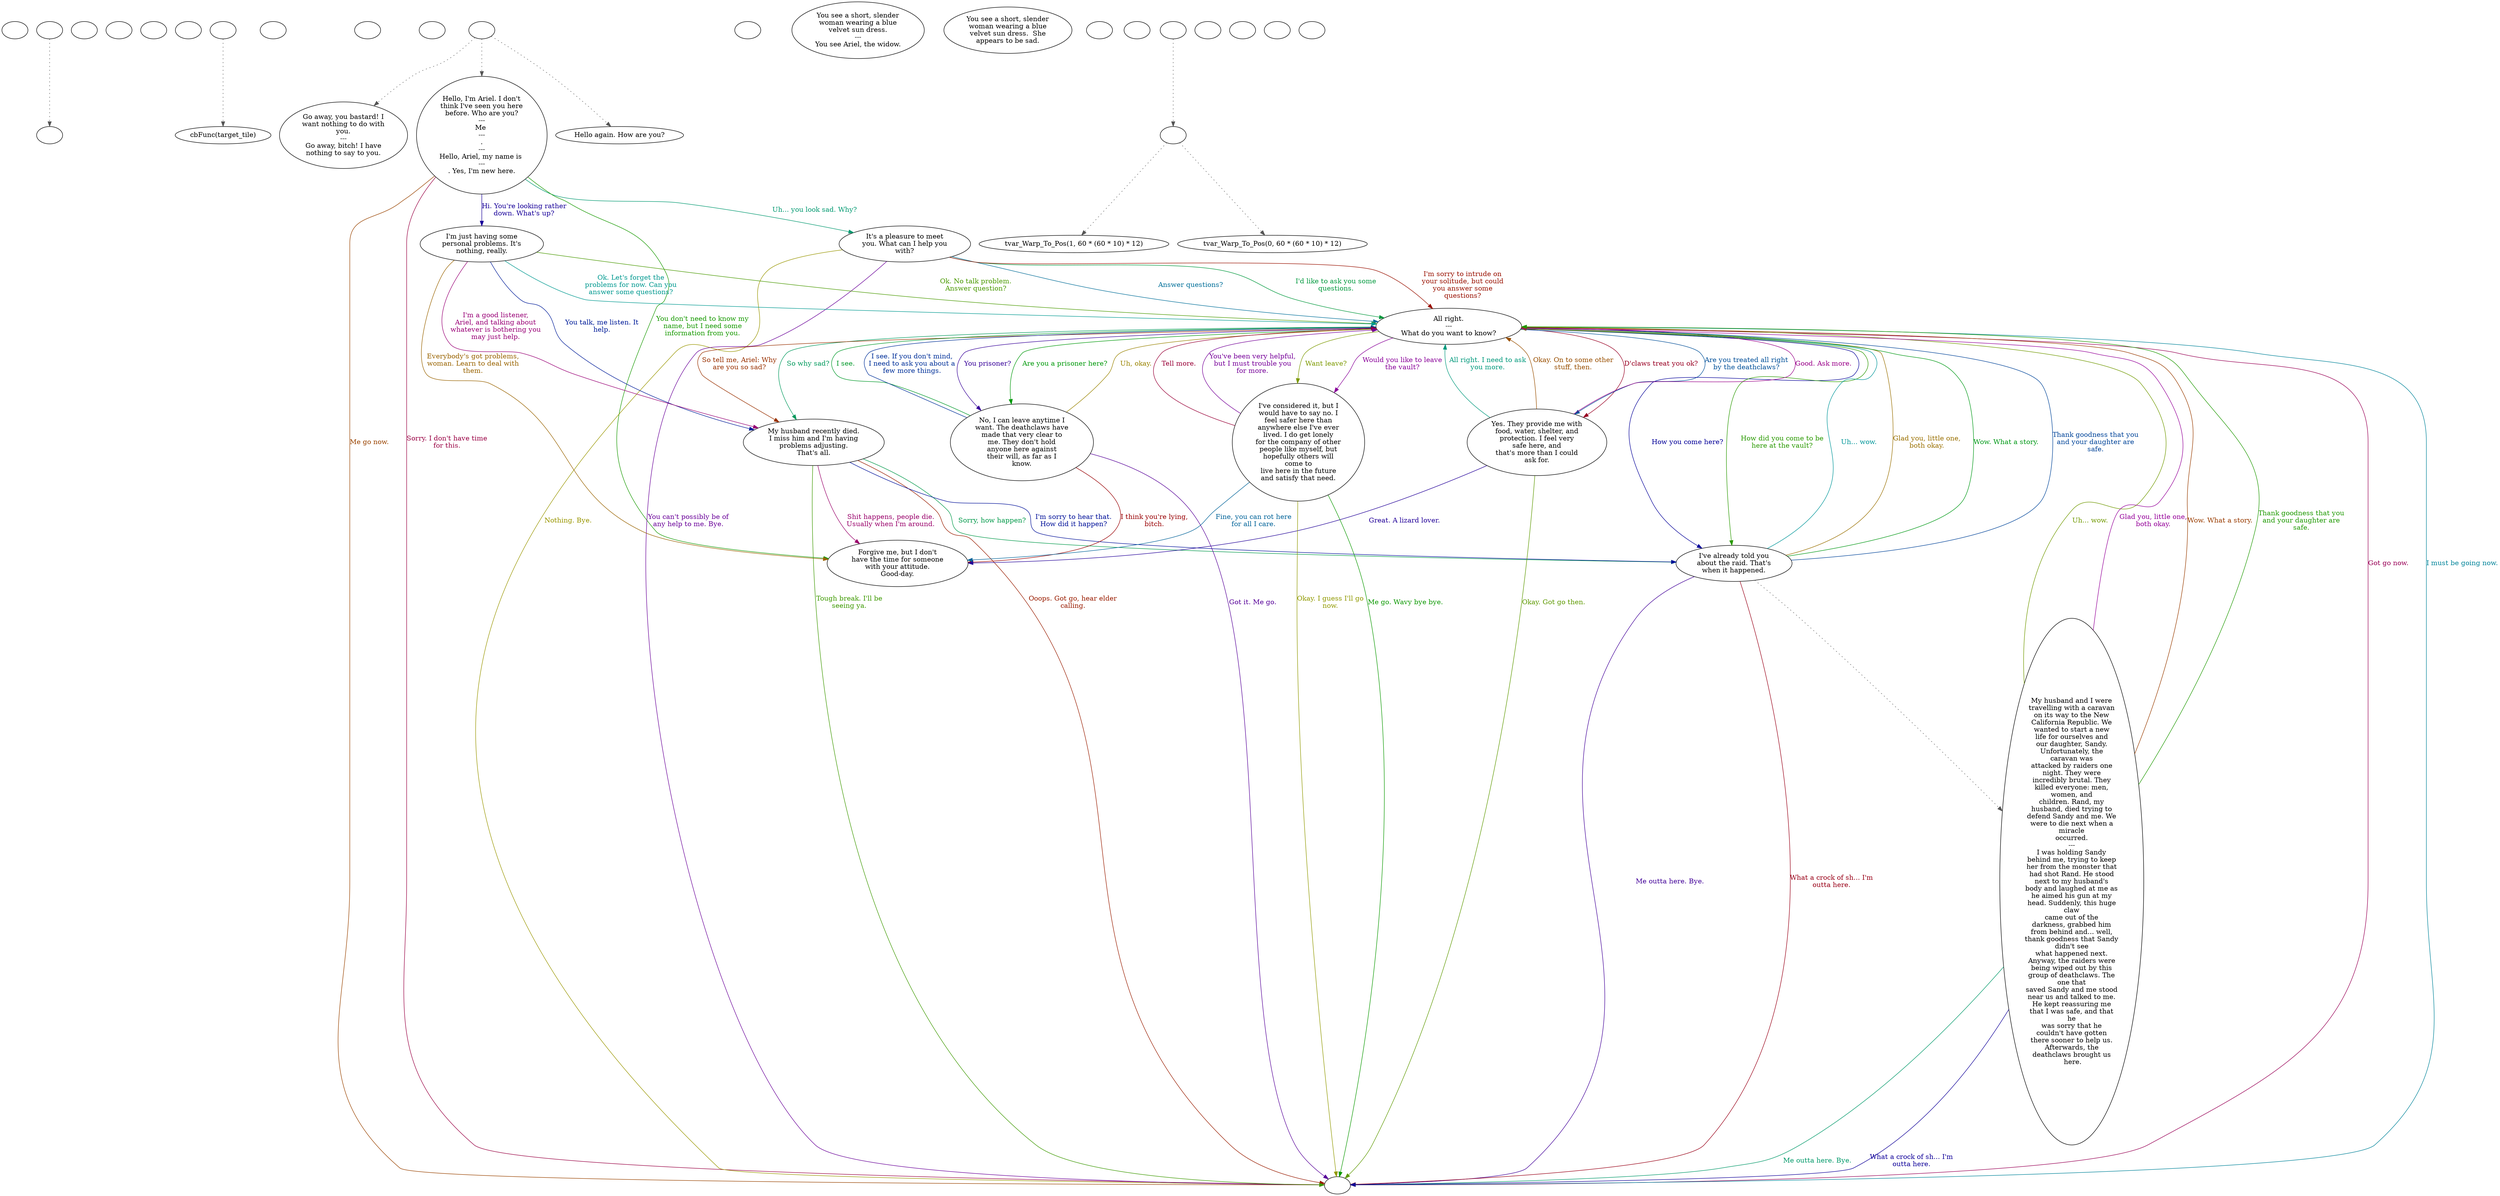 digraph ocariel {
  "checkPartyMembersNearDoor" [style=filled       fillcolor="#FFFFFF"       color="#000000"]
  "checkPartyMembersNearDoor" [label=""]
  "old_pickup_p_proc" [style=filled       fillcolor="#FFFFFF"       color="#000000"]
  "old_pickup_p_proc" [label=""]
  "pickup_p_proc" [style=filled       fillcolor="#FFFFFF"       color="#000000"]
  "pickup_p_proc" -> "old_pickup_p_proc" [style=dotted color="#555555"]
  "pickup_p_proc" [label=""]
  "getTimeBit" [style=filled       fillcolor="#FFFFFF"       color="#000000"]
  "getTimeBit" [label=""]
  "getTile" [style=filled       fillcolor="#FFFFFF"       color="#000000"]
  "getTile" [label=""]
  "getTileTime" [style=filled       fillcolor="#FFFFFF"       color="#000000"]
  "getTileTime" [label=""]
  "curTimeIsGreater" [style=filled       fillcolor="#FFFFFF"       color="#000000"]
  "curTimeIsGreater" [label=""]
  "check_tile_events" [style=filled       fillcolor="#FFFFFF"       color="#000000"]
  "check_tile_events" -> "cbFunc(target_tile)" [style=dotted color="#555555"]
  "check_tile_events" [label=""]
  "tvar_Warp_To_Pos" [style=filled       fillcolor="#FFFFFF"       color="#000000"]
  "tvar_Warp_To_Pos" [label=""]
  "start" [style=filled       fillcolor="#FFFFFF"       color="#000000"]
  "start" [label=""]
  "critter_p_proc" [style=filled       fillcolor="#FFFFFF"       color="#000000"]
  "critter_p_proc" [label=""]
  "talk_p_proc" [style=filled       fillcolor="#FFFFFF"       color="#000000"]
  "talk_p_proc" -> "Node012" [style=dotted color="#555555"]
  "talk_p_proc" -> "Node001" [style=dotted color="#555555"]
  "talk_p_proc" -> "Node011" [style=dotted color="#555555"]
  "talk_p_proc" [label=""]
  "destroy_p_proc" [style=filled       fillcolor="#FFFFFF"       color="#000000"]
  "destroy_p_proc" [label=""]
  "look_at_p_proc" [style=filled       fillcolor="#FFFFFF"       color="#000000"]
  "look_at_p_proc" [label="You see a short, slender\nwoman wearing a blue\nvelvet sun dress.\n---\nYou see Ariel, the widow."]
  "description_p_proc" [style=filled       fillcolor="#FFFFFF"       color="#000000"]
  "description_p_proc" [label="You see a short, slender\nwoman wearing a blue\nvelvet sun dress.  She\nappears to be sad."]
  "use_skill_on_p_proc" [style=filled       fillcolor="#FFFFFF"       color="#000000"]
  "use_skill_on_p_proc" [label=""]
  "damage_p_proc" [style=filled       fillcolor="#FFFFFF"       color="#000000"]
  "damage_p_proc" [label=""]
  "map_enter_p_proc" [style=filled       fillcolor="#FFFFFF"       color="#000000"]
  "map_enter_p_proc" -> "check_load_pos" [style=dotted color="#555555"]
  "map_enter_p_proc" [label=""]
  "push_p_proc" [style=filled       fillcolor="#FFFFFF"       color="#000000"]
  "push_p_proc" [label=""]
  "timed_event_p_proc" [style=filled       fillcolor="#FFFFFF"       color="#000000"]
  "timed_event_p_proc" [label=""]
  "Node998" [style=filled       fillcolor="#FFFFFF"       color="#000000"]
  "Node998" [label=""]
  "Node999" [style=filled       fillcolor="#FFFFFF"       color="#000000"]
  "Node999" [label=""]
  "Node001" [style=filled       fillcolor="#FFFFFF"       color="#000000"]
  "Node001" [label="Hello, I'm Ariel. I don't\nthink I've seen you here\nbefore. Who are you?\n---\nMe \n---\n.\n---\nHello, Ariel, my name is \n---\n. Yes, I'm new here."]
  "Node001" -> "Node002" [label="Uh... you look sad. Why?" color="#009970" fontcolor="#009970"]
  "Node001" -> "Node999" [label="Me go now." color="#994300" fontcolor="#994300"]
  "Node001" -> "Node003" [label="Hi. You're looking rather\ndown. What's up?" color="#170099" fontcolor="#170099"]
  "Node001" -> "Node004" [label="You don't need to know my\nname, but I need some\ninformation from you." color="#169900" fontcolor="#169900"]
  "Node001" -> "Node999" [label="Sorry. I don't have time\nfor this." color="#990043" fontcolor="#990043"]
  "Node002" [style=filled       fillcolor="#FFFFFF"       color="#000000"]
  "Node002" [label="It's a pleasure to meet\nyou. What can I help you\nwith?"]
  "Node002" -> "Node005" [label="Answer questions?" color="#006F99" fontcolor="#006F99"]
  "Node002" -> "Node999" [label="Nothing. Bye." color="#999600" fontcolor="#999600"]
  "Node002" -> "Node999" [label="You can't possibly be of\nany help to me. Bye." color="#690099" fontcolor="#690099"]
  "Node002" -> "Node005" [label="I'd like to ask you some\nquestions." color="#00993D" fontcolor="#00993D"]
  "Node002" -> "Node005" [label="I'm sorry to intrude on\nyour solitude, but could\nyou answer some\nquestions?" color="#991000" fontcolor="#991000"]
  "Node003" [style=filled       fillcolor="#FFFFFF"       color="#000000"]
  "Node003" [label="I'm just having some\npersonal problems. It's\nnothing, really."]
  "Node003" -> "Node009" [label="You talk, me listen. It\nhelp." color="#001C99" fontcolor="#001C99"]
  "Node003" -> "Node005" [label="Ok. No talk problem.\nAnswer question?" color="#499900" fontcolor="#499900"]
  "Node003" -> "Node009" [label="I'm a good listener,\nAriel, and talking about\nwhatever is bothering you\nmay just help." color="#990076" fontcolor="#990076"]
  "Node003" -> "Node005" [label="Ok. Let's forget the\nproblems for now. Can you\nanswer some questions?" color="#009990" fontcolor="#009990"]
  "Node003" -> "Node004" [label="Everybody's got problems,\nwoman. Learn to deal with\nthem." color="#996300" fontcolor="#996300"]
  "Node004" [style=filled       fillcolor="#FFFFFF"       color="#000000"]
  "Node004" [label="Forgive me, but I don't\nhave the time for someone\nwith your attitude.\nGood-day."]
  "Node005" [style=filled       fillcolor="#FFFFFF"       color="#000000"]
  "Node005" [label="All right.\n---\nWhat do you want to know?"]
  "Node005" -> "Node006" [label="You prisoner?" color="#360099" fontcolor="#360099"]
  "Node005" -> "Node006" [label="Are you a prisoner here?" color="#00990A" fontcolor="#00990A"]
  "Node005" -> "Node007" [label="D'claws treat you ok?" color="#990023" fontcolor="#990023"]
  "Node005" -> "Node007" [label="Are you treated all right\nby the deathclaws?" color="#005099" fontcolor="#005099"]
  "Node005" -> "Node008" [label="Want leave?" color="#7C9900" fontcolor="#7C9900"]
  "Node005" -> "Node008" [label="Would you like to leave\nthe vault?" color="#890099" fontcolor="#890099"]
  "Node005" -> "Node009" [label="So why sad?" color="#00995C" fontcolor="#00995C"]
  "Node005" -> "Node009" [label="So tell me, Ariel: Why\nare you so sad?" color="#993000" fontcolor="#993000"]
  "Node005" -> "Node010" [label="How you come here?" color="#030099" fontcolor="#030099"]
  "Node005" -> "Node010" [label="How did you come to be\nhere at the vault?" color="#299900" fontcolor="#299900"]
  "Node005" -> "Node999" [label="Got go now." color="#990056" fontcolor="#990056"]
  "Node005" -> "Node999" [label="I must be going now." color="#008399" fontcolor="#008399"]
  "Node006" [style=filled       fillcolor="#FFFFFF"       color="#000000"]
  "Node006" [label="No, I can leave anytime I\nwant. The deathclaws have\nmade that very clear to\nme. They don't hold\nanyone here against\ntheir will, as far as I\nknow."]
  "Node006" -> "Node005" [label="Uh, okay." color="#998300" fontcolor="#998300"]
  "Node006" -> "Node999" [label="Got it. Me go." color="#560099" fontcolor="#560099"]
  "Node006" -> "Node005" [label="I see." color="#009929" fontcolor="#009929"]
  "Node006" -> "Node004" [label="I think you're lying,\nbitch." color="#990003" fontcolor="#990003"]
  "Node006" -> "Node005" [label="I see. If you don't mind,\nI need to ask you about a\nfew more things." color="#003099" fontcolor="#003099"]
  "Node007" [style=filled       fillcolor="#FFFFFF"       color="#000000"]
  "Node007" [label="Yes. They provide me with\nfood, water, shelter, and\nprotection. I feel very\nsafe here, and\nthat's more than I could\nask for."]
  "Node007" -> "Node999" [label="Okay. Got go then." color="#5D9900" fontcolor="#5D9900"]
  "Node007" -> "Node005" [label="Good. Ask more." color="#990089" fontcolor="#990089"]
  "Node007" -> "Node005" [label="All right. I need to ask\nyou more." color="#00997C" fontcolor="#00997C"]
  "Node007" -> "Node005" [label="Okay. On to some other\nstuff, then." color="#994F00" fontcolor="#994F00"]
  "Node007" -> "Node004" [label="Great. A lizard lover." color="#230099" fontcolor="#230099"]
  "Node008" [style=filled       fillcolor="#FFFFFF"       color="#000000"]
  "Node008" [label="I've considered it, but I\nwould have to say no. I\nfeel safer here than\nanywhere else I've ever\nlived. I do get lonely\nfor the company of other\npeople like myself, but\nhopefully others will\ncome to\nlive here in the future\nand satisfy that need."]
  "Node008" -> "Node999" [label="Me go. Wavy bye bye." color="#0A9900" fontcolor="#0A9900"]
  "Node008" -> "Node005" [label="Tell more." color="#990037" fontcolor="#990037"]
  "Node008" -> "Node004" [label="Fine, you can rot here\nfor all I care." color="#006399" fontcolor="#006399"]
  "Node008" -> "Node999" [label="Okay. I guess I'll go\nnow." color="#909900" fontcolor="#909900"]
  "Node008" -> "Node005" [label="You've been very helpful,\nbut I must trouble you\nfor more." color="#760099" fontcolor="#760099"]
  "Node009" [style=filled       fillcolor="#FFFFFF"       color="#000000"]
  "Node009" [label="My husband recently died.\nI miss him and I'm having\nproblems adjusting.\nThat's all."]
  "Node009" -> "Node010" [label="Sorry, how happen?" color="#009949" fontcolor="#009949"]
  "Node009" -> "Node999" [label="Ooops. Got go, hear elder\ncalling." color="#991C00" fontcolor="#991C00"]
  "Node009" -> "Node010" [label="I'm sorry to hear that.\nHow did it happen?" color="#001099" fontcolor="#001099"]
  "Node009" -> "Node999" [label="Tough break. I'll be\nseeing ya." color="#3D9900" fontcolor="#3D9900"]
  "Node009" -> "Node004" [label="Shit happens, people die.\nUsually when I'm around." color="#99006A" fontcolor="#99006A"]
  "Node010" [style=filled       fillcolor="#FFFFFF"       color="#000000"]
  "Node010" -> "Node010story" [style=dotted color="#555555"]
  "Node010" [label="I've already told you\nabout the raid. That's\nwhen it happened."]
  "Node010" -> "Node005" [label="Uh... wow." color="#009699" fontcolor="#009699"]
  "Node010" -> "Node005" [label="Glad you, little one,\nboth okay." color="#996F00" fontcolor="#996F00"]
  "Node010" -> "Node999" [label="Me outta here. Bye." color="#420099" fontcolor="#420099"]
  "Node010" -> "Node005" [label="Wow. What a story." color="#009916" fontcolor="#009916"]
  "Node010" -> "Node999" [label="What a crock of sh... I'm\noutta here." color="#990017" fontcolor="#990017"]
  "Node010" -> "Node005" [label="Thank goodness that you\nand your daughter are\nsafe." color="#004499" fontcolor="#004499"]
  "Node011" [style=filled       fillcolor="#FFFFFF"       color="#000000"]
  "Node011" [label="Hello again. How are you?"]
  "Node012" [style=filled       fillcolor="#FFFFFF"       color="#000000"]
  "Node012" [label="Go away, you bastard! I\nwant nothing to do with\nyou.\n---\nGo away, bitch! I have\nnothing to say to you."]
  "check_load_pos" [style=filled       fillcolor="#FFFFFF"       color="#000000"]
  "check_load_pos" -> "tvar_Warp_To_Pos(1, 60 * (60 * 10) * 12)" [style=dotted color="#555555"]
  "check_load_pos" -> "tvar_Warp_To_Pos(0, 60 * (60 * 10) * 12)" [style=dotted color="#555555"]
  "check_load_pos" [label=""]
  "tile_cb_func" [style=filled       fillcolor="#FFFFFF"       color="#000000"]
  "tile_cb_func" [label=""]
  "Node010story" [style=filled       fillcolor="#FFFFFF"       color="#000000"]
  "Node010story" [label="My husband and I were\ntravelling with a caravan\non its way to the New\nCalifornia Republic. We\nwanted to start a new\nlife for ourselves and\nour daughter, Sandy.\nUnfortunately, the\ncaravan was\nattacked by raiders one\nnight. They were\nincredibly brutal. They\nkilled everyone: men,\nwomen, and\nchildren. Rand, my\nhusband, died trying to\ndefend Sandy and me. We\nwere to die next when a\nmiracle\n occurred. \n---\nI was holding Sandy\nbehind me, trying to keep\nher from the monster that\nhad shot Rand. He stood\nnext to my husband's\nbody and laughed at me as\nhe aimed his gun at my\nhead. Suddenly, this huge\nclaw\ncame out of the\ndarkness, grabbed him\nfrom behind and... well,\nthank goodness that Sandy\ndidn't see\nwhat happened next.\nAnyway, the raiders were\nbeing wiped out by this\ngroup of deathclaws. The\none that\nsaved Sandy and me stood\nnear us and talked to me.\nHe kept reassuring me\nthat I was safe, and that\nhe\nwas sorry that he\ncouldn't have gotten\nthere sooner to help us.\nAfterwards, the\ndeathclaws brought us\n here."]
  "Node010story" -> "Node005" [label="Uh... wow." color="#709900" fontcolor="#709900"]
  "Node010story" -> "Node005" [label="Glad you, little one,\nboth okay." color="#950099" fontcolor="#950099"]
  "Node010story" -> "Node999" [label="Me outta here. Bye." color="#009969" fontcolor="#009969"]
  "Node010story" -> "Node005" [label="Wow. What a story." color="#993C00" fontcolor="#993C00"]
  "Node010story" -> "Node999" [label="What a crock of sh... I'm\noutta here." color="#0F0099" fontcolor="#0F0099"]
  "Node010story" -> "Node005" [label="Thank goodness that you\nand your daughter are\nsafe." color="#1D9900" fontcolor="#1D9900"]
}